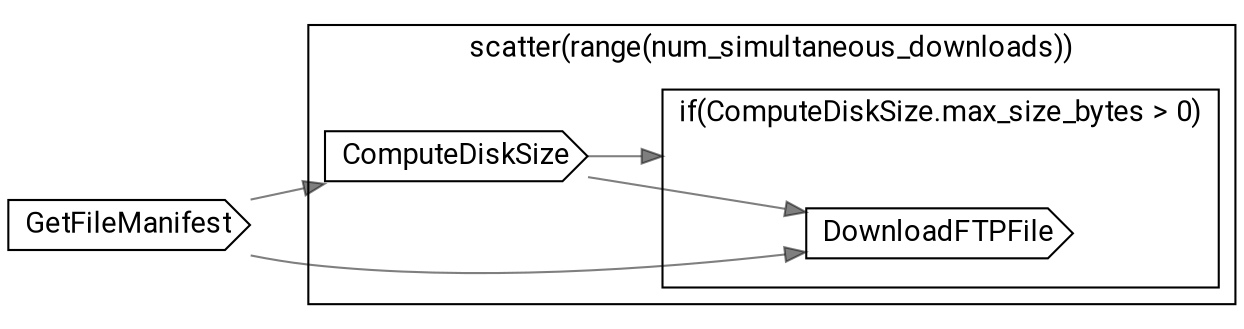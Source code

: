 // DownloadFromFTP
digraph {
	compound=true rankdir=LR
	node [fontname=Roboto]
	edge [color="#00000080"]
	"call-GetFileManifest" [label=GetFileManifest shape=cds]
	subgraph "cluster-scatter-L34C5-n" {
		fontname=Roboto label="scatter(range(num_simultaneous_downloads))" rank=same
		"call-ComputeDiskSize" [label=ComputeDiskSize shape=cds]
		subgraph "cluster-if-L48C9" {
			fontname=Roboto label="if(ComputeDiskSize.max_size_bytes > 0)" rank=same
			"call-DownloadFTPFile" [label=DownloadFTPFile shape=cds]
			"if-L48C9" [label="" height=0 margin=0 style=invis width=0]
		}
		"scatter-L34C5-n" [label="" height=0 margin=0 style=invis width=0]
	}
	"call-GetFileManifest" -> "call-ComputeDiskSize"
	"call-ComputeDiskSize" -> "if-L48C9" [lhead="cluster-if-L48C9"]
	"call-ComputeDiskSize" -> "call-DownloadFTPFile"
	"call-GetFileManifest" -> "call-DownloadFTPFile"
}
